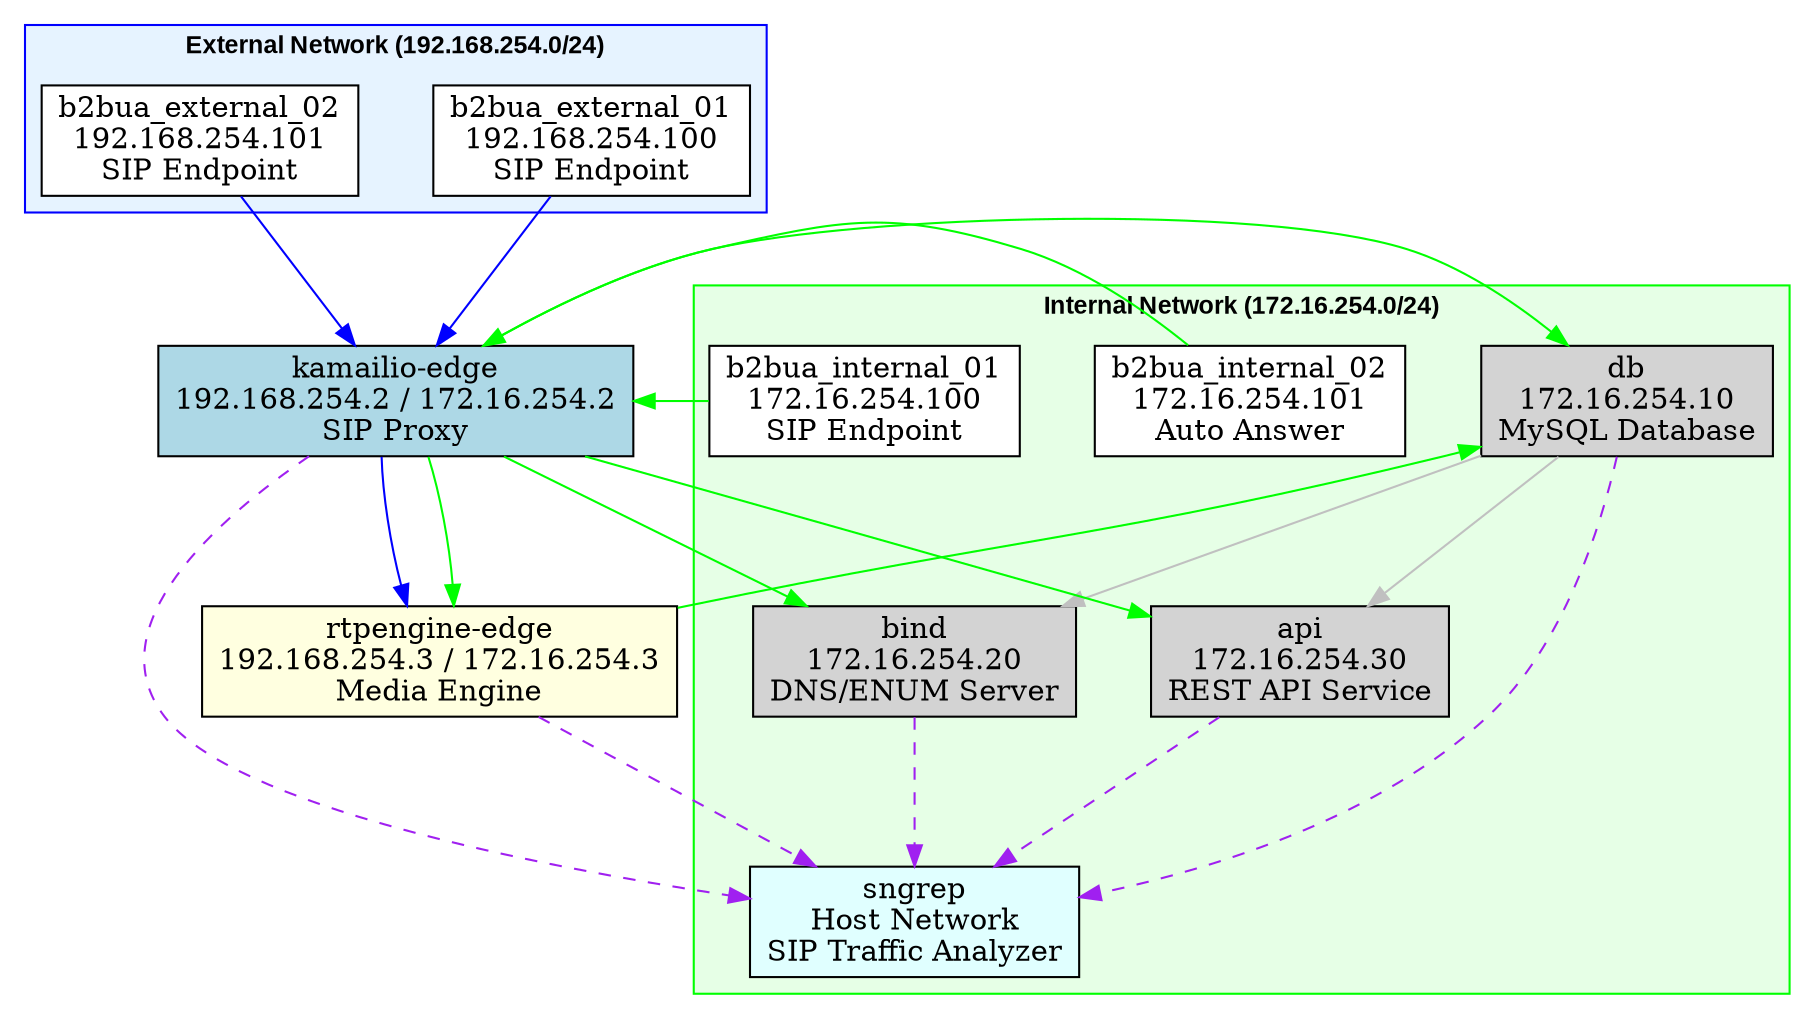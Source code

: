 digraph NetworkTopology {
    rankdir=TB;
    nodesep=0.5;
    ranksep=1.0;
    fontname="Arial";
    fontsize=10;
    
    subgraph cluster_external {
        label="External Network (192.168.254.0/24)";
        color=blue;
        style=filled;
        fillcolor="#E6F3FF";
        fontname="Arial Bold";
        fontsize=12;
        
        b2bua_ext1 [label="b2bua_external_01\n192.168.254.100\nSIP Endpoint", shape=box, style=filled, fillcolor=white];
        b2bua_ext2 [label="b2bua_external_02\n192.168.254.101\nSIP Endpoint", shape=box, style=filled, fillcolor=white];
    }
    
    subgraph cluster_internal {
        label="Internal Network (172.16.254.0/24)";
        color=green;
        style=filled;
        fillcolor="#E6FFE6";
        fontname="Arial Bold";
        fontsize=12;
        
        b2bua_int1 [label="b2bua_internal_01\n172.16.254.100\nSIP Endpoint", shape=box, style=filled, fillcolor=white];
        b2bua_int2 [label="b2bua_internal_02\n172.16.254.101\nAuto Answer", shape=box, style=filled, fillcolor=white];
        db [label="db\n172.16.254.10\nMySQL Database", shape=box, style=filled, fillcolor=lightgray];
        bind [label="bind\n172.16.254.20\nDNS/ENUM Server", shape=box, style=filled, fillcolor=lightgray];
        api [label="api\n172.16.254.30\nREST API Service", shape=box, style=filled, fillcolor=lightgray];
        sngrep [label="sngrep\nHost Network\nSIP Traffic Analyzer", shape=box, style=filled, fillcolor=lightcyan];
    }
    
    // Combined kamailio-edge node (spanning both networks)
    kamailio_edge [label="kamailio-edge\n192.168.254.2 / 172.16.254.2\nSIP Proxy", shape=box, style=filled, fillcolor=lightblue];
    
    // Combined rtpengine-edge node (spanning both networks)
    rtpengine_edge [label="rtpengine-edge\n192.168.254.3 / 172.16.254.3\nMedia Engine", shape=box, style=filled, fillcolor=lightyellow];
    
    // External network connections
    b2bua_ext1 -> kamailio_edge [color=blue];
    b2bua_ext2 -> kamailio_edge [color=blue];
    kamailio_edge -> rtpengine_edge [color=blue];
    
    // Internal network connections
    b2bua_int1 -> kamailio_edge [color=green];
    b2bua_int2 -> kamailio_edge [color=green];
    kamailio_edge -> rtpengine_edge [color=green];
    rtpengine_edge -> db [color=green];
    kamailio_edge -> db [color=green];
    kamailio_edge -> bind [color=green];
    kamailio_edge -> api [color=green];
    db -> bind [color=gray];
    db -> api [color=gray];
    
    // Monitoring connections
    kamailio_edge -> sngrep [style=dashed, color=purple];
    rtpengine_edge -> sngrep [style=dashed, color=purple];
    db -> sngrep [style=dashed, color=purple];
    bind -> sngrep [style=dashed, color=purple];
    api -> sngrep [style=dashed, color=purple];
}